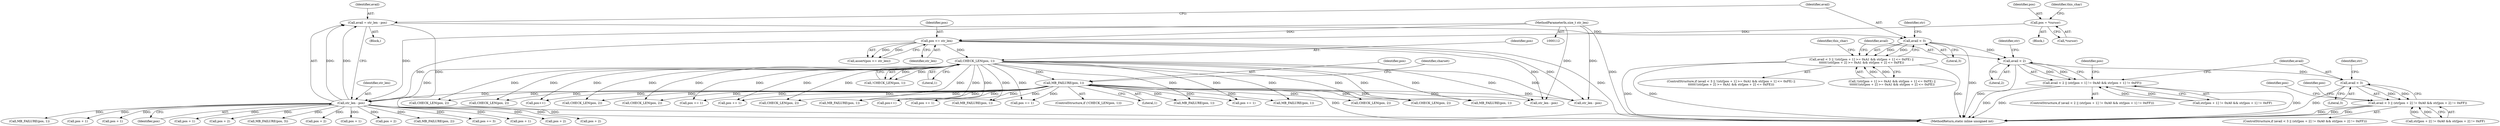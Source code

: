 digraph "0_php-src_0da8b8b801f9276359262f1ef8274c7812d3dfda?w=1_3@integer" {
"1000954" [label="(Call,avail = str_len - pos)"];
"1000956" [label="(Call,str_len - pos)"];
"1000133" [label="(Call,pos <= str_len)"];
"1000120" [label="(Call,pos = *cursor)"];
"1000115" [label="(MethodParameterIn,size_t str_len)"];
"1000141" [label="(Call,MB_FAILURE(pos, 1))"];
"1000138" [label="(Call,CHECK_LEN(pos, 1))"];
"1000961" [label="(Call,avail < 3)"];
"1000960" [label="(Call,avail < 3 || !(str[pos + 1] >= 0xA1 && str[pos + 1] <= 0xFE) ||\n\t\t\t\t\t\t!(str[pos + 2] >= 0xA1 && str[pos + 2] <= 0xFE))"];
"1001000" [label="(Call,avail < 2)"];
"1000999" [label="(Call,avail < 2 || (str[pos + 1] != 0xA0 && str[pos + 1] != 0xFF))"];
"1001024" [label="(Call,avail < 3)"];
"1001023" [label="(Call,avail < 3 || (str[pos + 2] != 0xA0 && str[pos + 2] != 0xFF))"];
"1000960" [label="(Call,avail < 3 || !(str[pos + 1] >= 0xA1 && str[pos + 1] <= 0xFE) ||\n\t\t\t\t\t\t!(str[pos + 2] >= 0xA1 && str[pos + 2] <= 0xFE))"];
"1000723" [label="(Call,pos += 1)"];
"1001007" [label="(Call,pos + 1)"];
"1000822" [label="(Call,MB_FAILURE(pos, 1))"];
"1000243" [label="(Call,str_len - pos)"];
"1000120" [label="(Call,pos = *cursor)"];
"1000514" [label="(Call,CHECK_LEN(pos, 2))"];
"1001022" [label="(ControlStructure,if (avail < 3 || (str[pos + 2] != 0xA0 && str[pos + 2] != 0xFF)))"];
"1000957" [label="(Identifier,str_len)"];
"1000956" [label="(Call,str_len - pos)"];
"1000952" [label="(Block,)"];
"1000958" [label="(Identifier,pos)"];
"1000977" [label="(Call,pos + 1)"];
"1001031" [label="(Call,pos + 2)"];
"1000137" [label="(Call,!CHECK_LEN(pos, 1))"];
"1000675" [label="(Call,CHECK_LEN(pos, 2))"];
"1001091" [label="(Call,MB_FAILURE(pos, 1))"];
"1001023" [label="(Call,avail < 3 || (str[pos + 2] != 0xA0 && str[pos + 2] != 0xFF))"];
"1001046" [label="(Call,MB_FAILURE(pos, 3))"];
"1001027" [label="(Call,str[pos + 2] != 0xA0 && str[pos + 2] != 0xFF)"];
"1000959" [label="(ControlStructure,if (avail < 3 || !(str[pos + 1] >= 0xA1 && str[pos + 1] <= 0xFE) ||\n\t\t\t\t\t\t!(str[pos + 2] >= 0xA1 && str[pos + 2] <= 0xFE)))"];
"1001002" [label="(Literal,2)"];
"1000134" [label="(Identifier,pos)"];
"1001043" [label="(Identifier,pos)"];
"1000986" [label="(Call,pos + 2)"];
"1000122" [label="(Call,*cursor)"];
"1000139" [label="(Identifier,pos)"];
"1000846" [label="(Call,CHECK_LEN(pos, 2))"];
"1001047" [label="(Identifier,pos)"];
"1001038" [label="(Call,pos + 2)"];
"1000954" [label="(Call,avail = str_len - pos)"];
"1000182" [label="(Call,CHECK_LEN(pos, 2))"];
"1000136" [label="(ControlStructure,if (!CHECK_LEN(pos, 1)))"];
"1000962" [label="(Identifier,avail)"];
"1001067" [label="(Call,pos + 2)"];
"1000118" [label="(Block,)"];
"1000961" [label="(Call,avail < 3)"];
"1001100" [label="(Call,pos++)"];
"1001001" [label="(Identifier,avail)"];
"1000760" [label="(Call,CHECK_LEN(pos, 2))"];
"1001026" [label="(Literal,3)"];
"1001000" [label="(Call,avail < 2)"];
"1000998" [label="(ControlStructure,if (avail < 2 || (str[pos + 1] != 0xA0 && str[pos + 1] != 0xFF)))"];
"1001018" [label="(Call,MB_FAILURE(pos, 1))"];
"1000964" [label="(Call,!(str[pos + 1] >= 0xA1 && str[pos + 1] <= 0xFE) ||\n\t\t\t\t\t\t!(str[pos + 2] >= 0xA1 && str[pos + 2] <= 0xFE))"];
"1000143" [label="(Literal,1)"];
"1000126" [label="(Identifier,this_char)"];
"1000132" [label="(Call,assert(pos <= str_len))"];
"1000901" [label="(Call,CHECK_LEN(pos, 2))"];
"1000140" [label="(Literal,1)"];
"1001030" [label="(Identifier,str)"];
"1000142" [label="(Identifier,pos)"];
"1001024" [label="(Call,avail < 3)"];
"1000969" [label="(Identifier,str)"];
"1000115" [label="(MethodParameterIn,size_t str_len)"];
"1001025" [label="(Identifier,avail)"];
"1000564" [label="(Call,pos += 1)"];
"1001086" [label="(Call,pos += 1)"];
"1000588" [label="(Call,CHECK_LEN(pos, 2))"];
"1000133" [label="(Call,pos <= str_len)"];
"1000141" [label="(Call,MB_FAILURE(pos, 1))"];
"1000970" [label="(Call,pos + 1)"];
"1001109" [label="(MethodReturn,static inline unsigned int)"];
"1001003" [label="(Call,str[pos + 1] != 0xA0 && str[pos + 1] != 0xFF)"];
"1000955" [label="(Identifier,avail)"];
"1001061" [label="(Call,pos + 1)"];
"1000171" [label="(Call,MB_FAILURE(pos, 1))"];
"1000963" [label="(Literal,3)"];
"1000993" [label="(Call,pos + 2)"];
"1001019" [label="(Identifier,pos)"];
"1000138" [label="(Call,CHECK_LEN(pos, 1))"];
"1000145" [label="(Identifier,charset)"];
"1001052" [label="(Identifier,this_char)"];
"1000163" [label="(Call,pos++)"];
"1001042" [label="(Call,MB_FAILURE(pos, 2))"];
"1000651" [label="(Call,pos += 1)"];
"1000999" [label="(Call,avail < 2 || (str[pos + 1] != 0xA0 && str[pos + 1] != 0xFF))"];
"1000135" [label="(Identifier,str_len)"];
"1001006" [label="(Identifier,str)"];
"1000728" [label="(Call,MB_FAILURE(pos, 1))"];
"1001070" [label="(Call,pos += 3)"];
"1000817" [label="(Call,pos += 1)"];
"1000358" [label="(Call,str_len - pos)"];
"1001014" [label="(Call,pos + 1)"];
"1000490" [label="(Call,MB_FAILURE(pos, 1))"];
"1000121" [label="(Identifier,pos)"];
"1000954" -> "1000952"  [label="AST: "];
"1000954" -> "1000956"  [label="CFG: "];
"1000955" -> "1000954"  [label="AST: "];
"1000956" -> "1000954"  [label="AST: "];
"1000962" -> "1000954"  [label="CFG: "];
"1000954" -> "1001109"  [label="DDG: "];
"1000956" -> "1000954"  [label="DDG: "];
"1000956" -> "1000954"  [label="DDG: "];
"1000954" -> "1000961"  [label="DDG: "];
"1000956" -> "1000958"  [label="CFG: "];
"1000957" -> "1000956"  [label="AST: "];
"1000958" -> "1000956"  [label="AST: "];
"1000956" -> "1001109"  [label="DDG: "];
"1000133" -> "1000956"  [label="DDG: "];
"1000115" -> "1000956"  [label="DDG: "];
"1000141" -> "1000956"  [label="DDG: "];
"1000138" -> "1000956"  [label="DDG: "];
"1000956" -> "1000970"  [label="DDG: "];
"1000956" -> "1000977"  [label="DDG: "];
"1000956" -> "1000986"  [label="DDG: "];
"1000956" -> "1000993"  [label="DDG: "];
"1000956" -> "1001007"  [label="DDG: "];
"1000956" -> "1001014"  [label="DDG: "];
"1000956" -> "1001018"  [label="DDG: "];
"1000956" -> "1001031"  [label="DDG: "];
"1000956" -> "1001038"  [label="DDG: "];
"1000956" -> "1001042"  [label="DDG: "];
"1000956" -> "1001046"  [label="DDG: "];
"1000956" -> "1001061"  [label="DDG: "];
"1000956" -> "1001067"  [label="DDG: "];
"1000956" -> "1001070"  [label="DDG: "];
"1000133" -> "1000132"  [label="AST: "];
"1000133" -> "1000135"  [label="CFG: "];
"1000134" -> "1000133"  [label="AST: "];
"1000135" -> "1000133"  [label="AST: "];
"1000132" -> "1000133"  [label="CFG: "];
"1000133" -> "1001109"  [label="DDG: "];
"1000133" -> "1000132"  [label="DDG: "];
"1000133" -> "1000132"  [label="DDG: "];
"1000120" -> "1000133"  [label="DDG: "];
"1000115" -> "1000133"  [label="DDG: "];
"1000133" -> "1000138"  [label="DDG: "];
"1000133" -> "1000243"  [label="DDG: "];
"1000133" -> "1000358"  [label="DDG: "];
"1000120" -> "1000118"  [label="AST: "];
"1000120" -> "1000122"  [label="CFG: "];
"1000121" -> "1000120"  [label="AST: "];
"1000122" -> "1000120"  [label="AST: "];
"1000126" -> "1000120"  [label="CFG: "];
"1000115" -> "1000112"  [label="AST: "];
"1000115" -> "1001109"  [label="DDG: "];
"1000115" -> "1000243"  [label="DDG: "];
"1000115" -> "1000358"  [label="DDG: "];
"1000141" -> "1000136"  [label="AST: "];
"1000141" -> "1000143"  [label="CFG: "];
"1000142" -> "1000141"  [label="AST: "];
"1000143" -> "1000141"  [label="AST: "];
"1000145" -> "1000141"  [label="CFG: "];
"1000141" -> "1001109"  [label="DDG: "];
"1000138" -> "1000141"  [label="DDG: "];
"1000141" -> "1000163"  [label="DDG: "];
"1000141" -> "1000171"  [label="DDG: "];
"1000141" -> "1000182"  [label="DDG: "];
"1000141" -> "1000243"  [label="DDG: "];
"1000141" -> "1000358"  [label="DDG: "];
"1000141" -> "1000490"  [label="DDG: "];
"1000141" -> "1000514"  [label="DDG: "];
"1000141" -> "1000564"  [label="DDG: "];
"1000141" -> "1000588"  [label="DDG: "];
"1000141" -> "1000651"  [label="DDG: "];
"1000141" -> "1000675"  [label="DDG: "];
"1000141" -> "1000723"  [label="DDG: "];
"1000141" -> "1000728"  [label="DDG: "];
"1000141" -> "1000760"  [label="DDG: "];
"1000141" -> "1000817"  [label="DDG: "];
"1000141" -> "1000822"  [label="DDG: "];
"1000141" -> "1000846"  [label="DDG: "];
"1000141" -> "1000901"  [label="DDG: "];
"1000141" -> "1001086"  [label="DDG: "];
"1000141" -> "1001091"  [label="DDG: "];
"1000141" -> "1001100"  [label="DDG: "];
"1000138" -> "1000137"  [label="AST: "];
"1000138" -> "1000140"  [label="CFG: "];
"1000139" -> "1000138"  [label="AST: "];
"1000140" -> "1000138"  [label="AST: "];
"1000137" -> "1000138"  [label="CFG: "];
"1000138" -> "1000137"  [label="DDG: "];
"1000138" -> "1000137"  [label="DDG: "];
"1000138" -> "1000163"  [label="DDG: "];
"1000138" -> "1000171"  [label="DDG: "];
"1000138" -> "1000182"  [label="DDG: "];
"1000138" -> "1000243"  [label="DDG: "];
"1000138" -> "1000358"  [label="DDG: "];
"1000138" -> "1000490"  [label="DDG: "];
"1000138" -> "1000514"  [label="DDG: "];
"1000138" -> "1000564"  [label="DDG: "];
"1000138" -> "1000588"  [label="DDG: "];
"1000138" -> "1000651"  [label="DDG: "];
"1000138" -> "1000675"  [label="DDG: "];
"1000138" -> "1000723"  [label="DDG: "];
"1000138" -> "1000728"  [label="DDG: "];
"1000138" -> "1000760"  [label="DDG: "];
"1000138" -> "1000817"  [label="DDG: "];
"1000138" -> "1000822"  [label="DDG: "];
"1000138" -> "1000846"  [label="DDG: "];
"1000138" -> "1000901"  [label="DDG: "];
"1000138" -> "1001086"  [label="DDG: "];
"1000138" -> "1001091"  [label="DDG: "];
"1000138" -> "1001100"  [label="DDG: "];
"1000961" -> "1000960"  [label="AST: "];
"1000961" -> "1000963"  [label="CFG: "];
"1000962" -> "1000961"  [label="AST: "];
"1000963" -> "1000961"  [label="AST: "];
"1000969" -> "1000961"  [label="CFG: "];
"1000960" -> "1000961"  [label="CFG: "];
"1000961" -> "1001109"  [label="DDG: "];
"1000961" -> "1000960"  [label="DDG: "];
"1000961" -> "1000960"  [label="DDG: "];
"1000961" -> "1001000"  [label="DDG: "];
"1000960" -> "1000959"  [label="AST: "];
"1000960" -> "1000964"  [label="CFG: "];
"1000964" -> "1000960"  [label="AST: "];
"1001001" -> "1000960"  [label="CFG: "];
"1001052" -> "1000960"  [label="CFG: "];
"1000960" -> "1001109"  [label="DDG: "];
"1000960" -> "1001109"  [label="DDG: "];
"1000960" -> "1001109"  [label="DDG: "];
"1000964" -> "1000960"  [label="DDG: "];
"1000964" -> "1000960"  [label="DDG: "];
"1001000" -> "1000999"  [label="AST: "];
"1001000" -> "1001002"  [label="CFG: "];
"1001001" -> "1001000"  [label="AST: "];
"1001002" -> "1001000"  [label="AST: "];
"1001006" -> "1001000"  [label="CFG: "];
"1000999" -> "1001000"  [label="CFG: "];
"1001000" -> "1001109"  [label="DDG: "];
"1001000" -> "1000999"  [label="DDG: "];
"1001000" -> "1000999"  [label="DDG: "];
"1001000" -> "1001024"  [label="DDG: "];
"1000999" -> "1000998"  [label="AST: "];
"1000999" -> "1001003"  [label="CFG: "];
"1001003" -> "1000999"  [label="AST: "];
"1001019" -> "1000999"  [label="CFG: "];
"1001025" -> "1000999"  [label="CFG: "];
"1000999" -> "1001109"  [label="DDG: "];
"1000999" -> "1001109"  [label="DDG: "];
"1000999" -> "1001109"  [label="DDG: "];
"1001003" -> "1000999"  [label="DDG: "];
"1001003" -> "1000999"  [label="DDG: "];
"1001024" -> "1001023"  [label="AST: "];
"1001024" -> "1001026"  [label="CFG: "];
"1001025" -> "1001024"  [label="AST: "];
"1001026" -> "1001024"  [label="AST: "];
"1001030" -> "1001024"  [label="CFG: "];
"1001023" -> "1001024"  [label="CFG: "];
"1001024" -> "1001109"  [label="DDG: "];
"1001024" -> "1001023"  [label="DDG: "];
"1001024" -> "1001023"  [label="DDG: "];
"1001023" -> "1001022"  [label="AST: "];
"1001023" -> "1001027"  [label="CFG: "];
"1001027" -> "1001023"  [label="AST: "];
"1001043" -> "1001023"  [label="CFG: "];
"1001047" -> "1001023"  [label="CFG: "];
"1001023" -> "1001109"  [label="DDG: "];
"1001023" -> "1001109"  [label="DDG: "];
"1001023" -> "1001109"  [label="DDG: "];
"1001027" -> "1001023"  [label="DDG: "];
"1001027" -> "1001023"  [label="DDG: "];
}
